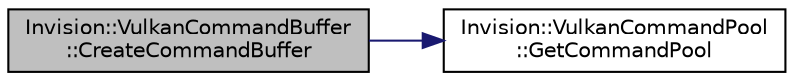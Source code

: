 digraph "Invision::VulkanCommandBuffer::CreateCommandBuffer"
{
 // LATEX_PDF_SIZE
  edge [fontname="Helvetica",fontsize="10",labelfontname="Helvetica",labelfontsize="10"];
  node [fontname="Helvetica",fontsize="10",shape=record];
  rankdir="LR";
  Node1 [label="Invision::VulkanCommandBuffer\l::CreateCommandBuffer",height=0.2,width=0.4,color="black", fillcolor="grey75", style="filled", fontcolor="black",tooltip=" "];
  Node1 -> Node2 [color="midnightblue",fontsize="10",style="solid",fontname="Helvetica"];
  Node2 [label="Invision::VulkanCommandPool\l::GetCommandPool",height=0.2,width=0.4,color="black", fillcolor="white", style="filled",URL="$class_invision_1_1_vulkan_command_pool.html#aa9894579222f0bba61bb1f1fbdb7fa84",tooltip=" "];
}

